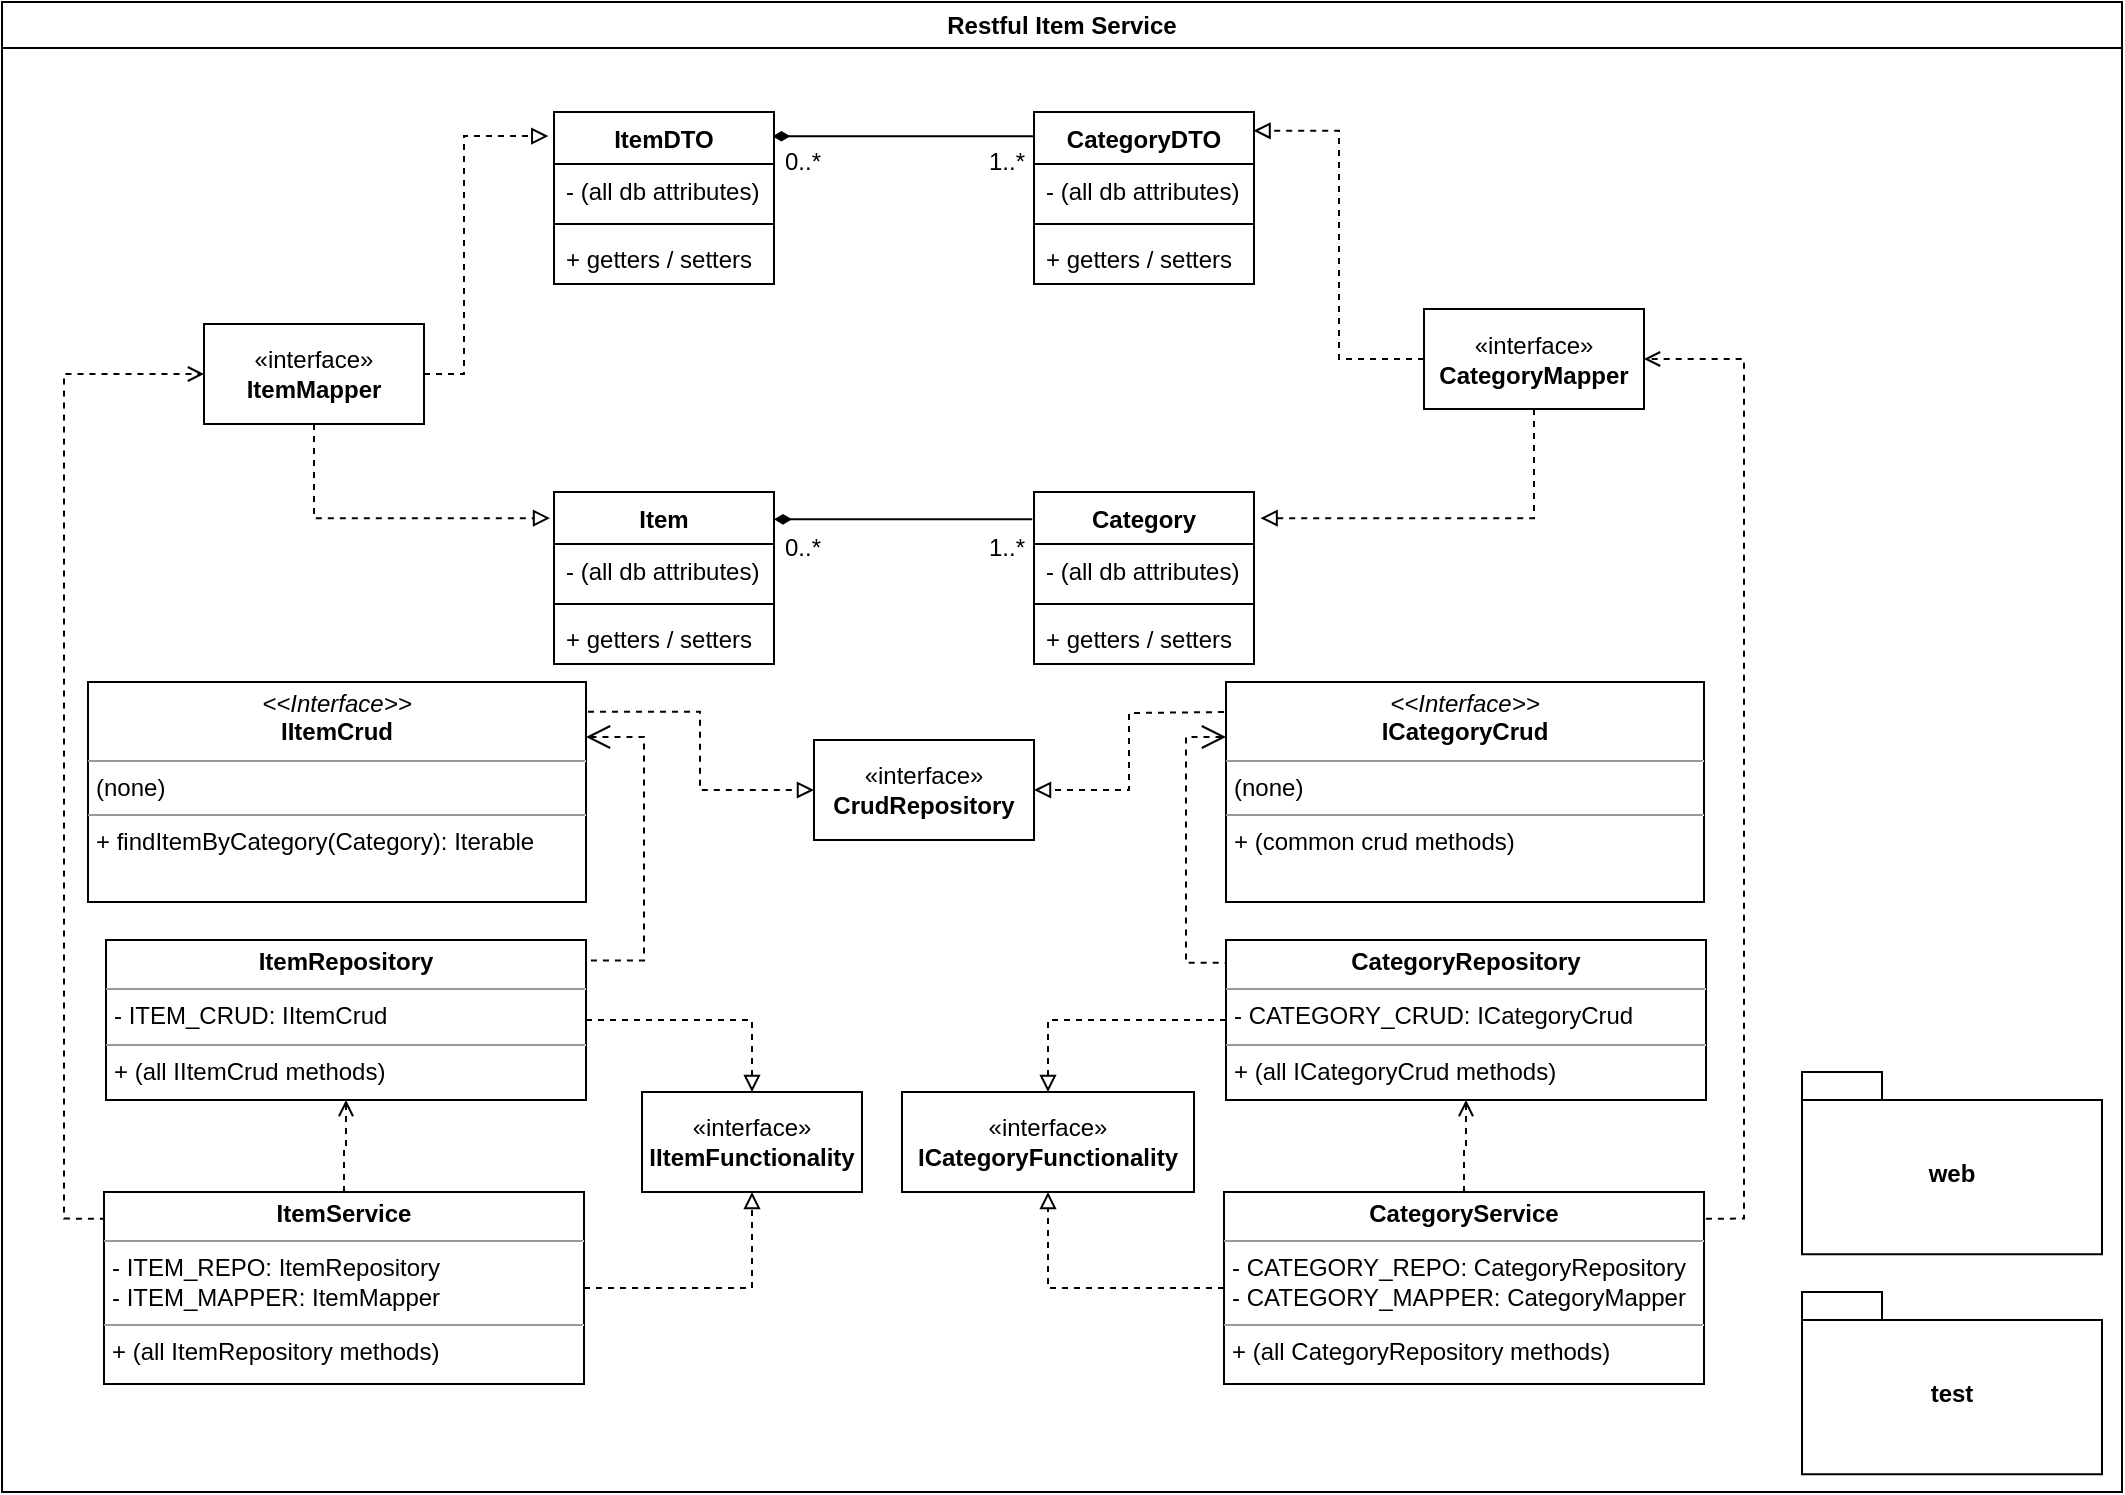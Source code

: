 <mxfile version="23.1.1" type="device">
  <diagram name="Page-1" id="jT2SBeqgrpjNxPlv2E6v">
    <mxGraphModel dx="1046" dy="729" grid="1" gridSize="10" guides="1" tooltips="1" connect="1" arrows="1" fold="1" page="1" pageScale="1" pageWidth="1100" pageHeight="850" math="0" shadow="0">
      <root>
        <mxCell id="0" />
        <mxCell id="1" parent="0" />
        <mxCell id="Uovh46UTTe6WOonXCwlF-132" value="Restful Item Service" style="swimlane;whiteSpace=wrap;html=1;startSize=23;" parent="1" vertex="1">
          <mxGeometry x="10" y="85" width="1060" height="745" as="geometry" />
        </mxCell>
        <mxCell id="wQ44f-bJAqMeGIP8EFis-55" style="edgeStyle=orthogonalEdgeStyle;rounded=0;orthogonalLoop=1;jettySize=auto;html=1;dashed=1;endArrow=block;endFill=0;exitX=1.004;exitY=0.135;exitDx=0;exitDy=0;exitPerimeter=0;" parent="Uovh46UTTe6WOonXCwlF-132" source="Uovh46UTTe6WOonXCwlF-158" target="wQ44f-bJAqMeGIP8EFis-1" edge="1">
          <mxGeometry relative="1" as="geometry" />
        </mxCell>
        <mxCell id="wQ44f-bJAqMeGIP8EFis-57" style="edgeStyle=orthogonalEdgeStyle;rounded=0;orthogonalLoop=1;jettySize=auto;html=1;entryX=0.994;entryY=0.128;entryDx=0;entryDy=0;exitX=1;exitY=0.25;exitDx=0;exitDy=0;endArrow=none;endFill=0;endSize=10;startSize=10;entryPerimeter=0;dashed=1;startArrow=open;startFill=0;" parent="Uovh46UTTe6WOonXCwlF-132" source="Uovh46UTTe6WOonXCwlF-158" target="Uovh46UTTe6WOonXCwlF-159" edge="1">
          <mxGeometry relative="1" as="geometry">
            <Array as="points">
              <mxPoint x="321" y="368" />
              <mxPoint x="321" y="479" />
            </Array>
          </mxGeometry>
        </mxCell>
        <mxCell id="Uovh46UTTe6WOonXCwlF-158" value="&lt;p style=&quot;margin:0px;margin-top:4px;text-align:center;&quot;&gt;&lt;i&gt;&amp;lt;&amp;lt;Interface&amp;gt;&amp;gt;&lt;/i&gt;&lt;br&gt;&lt;b&gt;IItemCrud&lt;/b&gt;&lt;/p&gt;&lt;hr size=&quot;1&quot;&gt;&lt;p style=&quot;margin:0px;margin-left:4px;&quot;&gt;(none)&lt;/p&gt;&lt;hr size=&quot;1&quot;&gt;&lt;p style=&quot;margin:0px;margin-left:4px;&quot;&gt;+ findItemByCategory(Category): Iterable&lt;/p&gt;" style="verticalAlign=top;align=left;overflow=fill;fontSize=12;fontFamily=Helvetica;html=1;whiteSpace=wrap;" parent="Uovh46UTTe6WOonXCwlF-132" vertex="1">
          <mxGeometry x="43" y="340" width="249" height="110" as="geometry" />
        </mxCell>
        <mxCell id="EmVn5krXSqim2Gx80bLi-3" style="edgeStyle=orthogonalEdgeStyle;rounded=0;orthogonalLoop=1;jettySize=auto;html=1;exitX=1;exitY=0.5;exitDx=0;exitDy=0;entryX=0.5;entryY=0;entryDx=0;entryDy=0;endArrow=block;endFill=0;dashed=1;" edge="1" parent="Uovh46UTTe6WOonXCwlF-132" source="Uovh46UTTe6WOonXCwlF-159" target="EmVn5krXSqim2Gx80bLi-1">
          <mxGeometry relative="1" as="geometry" />
        </mxCell>
        <mxCell id="Uovh46UTTe6WOonXCwlF-159" value="&lt;p style=&quot;margin:0px;margin-top:4px;text-align:center;&quot;&gt;&lt;b&gt;ItemRepository&lt;/b&gt;&lt;/p&gt;&lt;hr size=&quot;1&quot;&gt;&lt;p style=&quot;margin:0px;margin-left:4px;&quot;&gt;- ITEM_CRUD: IItemCrud&lt;/p&gt;&lt;hr size=&quot;1&quot;&gt;&lt;p style=&quot;margin:0px;margin-left:4px;&quot;&gt;+ (all IItemCrud methods)&lt;/p&gt;" style="verticalAlign=top;align=left;overflow=fill;fontSize=12;fontFamily=Helvetica;html=1;whiteSpace=wrap;" parent="Uovh46UTTe6WOonXCwlF-132" vertex="1">
          <mxGeometry x="52" y="469" width="240" height="80" as="geometry" />
        </mxCell>
        <mxCell id="wQ44f-bJAqMeGIP8EFis-61" value="" style="edgeStyle=orthogonalEdgeStyle;rounded=0;orthogonalLoop=1;jettySize=auto;html=1;endArrow=open;endFill=0;dashed=1;" parent="Uovh46UTTe6WOonXCwlF-132" source="Uovh46UTTe6WOonXCwlF-162" target="Uovh46UTTe6WOonXCwlF-159" edge="1">
          <mxGeometry relative="1" as="geometry" />
        </mxCell>
        <mxCell id="wQ44f-bJAqMeGIP8EFis-63" style="edgeStyle=orthogonalEdgeStyle;rounded=0;orthogonalLoop=1;jettySize=auto;html=1;exitX=0.004;exitY=0.139;exitDx=0;exitDy=0;entryX=0;entryY=0.5;entryDx=0;entryDy=0;exitPerimeter=0;endArrow=open;endFill=0;dashed=1;" parent="Uovh46UTTe6WOonXCwlF-132" source="Uovh46UTTe6WOonXCwlF-162" target="Uovh46UTTe6WOonXCwlF-156" edge="1">
          <mxGeometry relative="1" as="geometry" />
        </mxCell>
        <mxCell id="EmVn5krXSqim2Gx80bLi-9" style="edgeStyle=orthogonalEdgeStyle;rounded=0;orthogonalLoop=1;jettySize=auto;html=1;exitX=1;exitY=0.5;exitDx=0;exitDy=0;entryX=0.5;entryY=1;entryDx=0;entryDy=0;endArrow=block;endFill=0;dashed=1;" edge="1" parent="Uovh46UTTe6WOonXCwlF-132" source="Uovh46UTTe6WOonXCwlF-162" target="EmVn5krXSqim2Gx80bLi-1">
          <mxGeometry relative="1" as="geometry" />
        </mxCell>
        <mxCell id="Uovh46UTTe6WOonXCwlF-162" value="&lt;p style=&quot;margin:0px;margin-top:4px;text-align:center;&quot;&gt;&lt;b&gt;ItemService&lt;/b&gt;&lt;/p&gt;&lt;hr size=&quot;1&quot;&gt;&lt;p style=&quot;margin:0px;margin-left:4px;&quot;&gt;- ITEM_REPO: ItemRepository&lt;/p&gt;&lt;p style=&quot;margin:0px;margin-left:4px;&quot;&gt;- ITEM_MAPPER: ItemMapper&lt;/p&gt;&lt;hr size=&quot;1&quot;&gt;&lt;p style=&quot;margin:0px;margin-left:4px;&quot;&gt;+ (all ItemRepository methods)&lt;/p&gt;" style="verticalAlign=top;align=left;overflow=fill;fontSize=12;fontFamily=Helvetica;html=1;whiteSpace=wrap;" parent="Uovh46UTTe6WOonXCwlF-132" vertex="1">
          <mxGeometry x="51" y="595" width="240" height="96" as="geometry" />
        </mxCell>
        <mxCell id="wQ44f-bJAqMeGIP8EFis-1" value="«interface»&lt;br&gt;&lt;b&gt;CrudRepository&lt;/b&gt;" style="html=1;whiteSpace=wrap;" parent="Uovh46UTTe6WOonXCwlF-132" vertex="1">
          <mxGeometry x="406" y="369" width="110" height="50" as="geometry" />
        </mxCell>
        <mxCell id="wQ44f-bJAqMeGIP8EFis-62" value="" style="edgeStyle=orthogonalEdgeStyle;rounded=0;orthogonalLoop=1;jettySize=auto;html=1;endArrow=open;endFill=0;dashed=1;" parent="Uovh46UTTe6WOonXCwlF-132" source="wQ44f-bJAqMeGIP8EFis-51" target="wQ44f-bJAqMeGIP8EFis-53" edge="1">
          <mxGeometry relative="1" as="geometry" />
        </mxCell>
        <mxCell id="wQ44f-bJAqMeGIP8EFis-64" style="edgeStyle=orthogonalEdgeStyle;rounded=0;orthogonalLoop=1;jettySize=auto;html=1;exitX=1.004;exitY=0.139;exitDx=0;exitDy=0;entryX=1;entryY=0.5;entryDx=0;entryDy=0;endArrow=open;endFill=0;dashed=1;exitPerimeter=0;" parent="Uovh46UTTe6WOonXCwlF-132" source="wQ44f-bJAqMeGIP8EFis-51" target="wQ44f-bJAqMeGIP8EFis-34" edge="1">
          <mxGeometry relative="1" as="geometry" />
        </mxCell>
        <mxCell id="EmVn5krXSqim2Gx80bLi-8" style="edgeStyle=orthogonalEdgeStyle;rounded=0;orthogonalLoop=1;jettySize=auto;html=1;exitX=0;exitY=0.5;exitDx=0;exitDy=0;entryX=0.5;entryY=1;entryDx=0;entryDy=0;endArrow=block;endFill=0;dashed=1;" edge="1" parent="Uovh46UTTe6WOonXCwlF-132" source="wQ44f-bJAqMeGIP8EFis-51" target="EmVn5krXSqim2Gx80bLi-2">
          <mxGeometry relative="1" as="geometry" />
        </mxCell>
        <mxCell id="wQ44f-bJAqMeGIP8EFis-51" value="&lt;p style=&quot;margin:0px;margin-top:4px;text-align:center;&quot;&gt;&lt;b&gt;CategoryService&lt;/b&gt;&lt;/p&gt;&lt;hr size=&quot;1&quot;&gt;&lt;p style=&quot;margin:0px;margin-left:4px;&quot;&gt;- CATEGORY_REPO: CategoryRepository&lt;/p&gt;&lt;p style=&quot;margin:0px;margin-left:4px;&quot;&gt;- CATEGORY_MAPPER: CategoryMapper&lt;/p&gt;&lt;hr size=&quot;1&quot;&gt;&lt;p style=&quot;margin:0px;margin-left:4px;&quot;&gt;+ (all CategoryRepository methods)&lt;/p&gt;" style="verticalAlign=top;align=left;overflow=fill;fontSize=12;fontFamily=Helvetica;html=1;whiteSpace=wrap;" parent="Uovh46UTTe6WOonXCwlF-132" vertex="1">
          <mxGeometry x="611" y="595" width="240" height="96" as="geometry" />
        </mxCell>
        <mxCell id="EmVn5krXSqim2Gx80bLi-7" style="edgeStyle=orthogonalEdgeStyle;rounded=0;orthogonalLoop=1;jettySize=auto;html=1;exitX=0;exitY=0.5;exitDx=0;exitDy=0;entryX=0.5;entryY=0;entryDx=0;entryDy=0;endArrow=block;endFill=0;dashed=1;" edge="1" parent="Uovh46UTTe6WOonXCwlF-132" source="wQ44f-bJAqMeGIP8EFis-53" target="EmVn5krXSqim2Gx80bLi-2">
          <mxGeometry relative="1" as="geometry" />
        </mxCell>
        <mxCell id="wQ44f-bJAqMeGIP8EFis-53" value="&lt;p style=&quot;margin:0px;margin-top:4px;text-align:center;&quot;&gt;&lt;b&gt;CategoryRepository&lt;/b&gt;&lt;/p&gt;&lt;hr size=&quot;1&quot;&gt;&lt;p style=&quot;margin:0px;margin-left:4px;&quot;&gt;- CATEGORY_CRUD: ICategoryCrud&lt;/p&gt;&lt;hr size=&quot;1&quot;&gt;&lt;p style=&quot;margin:0px;margin-left:4px;&quot;&gt;+ (all ICategoryCrud methods)&lt;/p&gt;" style="verticalAlign=top;align=left;overflow=fill;fontSize=12;fontFamily=Helvetica;html=1;whiteSpace=wrap;" parent="Uovh46UTTe6WOonXCwlF-132" vertex="1">
          <mxGeometry x="612" y="469.0" width="240" height="80" as="geometry" />
        </mxCell>
        <mxCell id="wQ44f-bJAqMeGIP8EFis-56" style="edgeStyle=orthogonalEdgeStyle;rounded=0;orthogonalLoop=1;jettySize=auto;html=1;entryX=1;entryY=0.5;entryDx=0;entryDy=0;endArrow=block;endFill=0;dashed=1;" parent="Uovh46UTTe6WOonXCwlF-132" target="wQ44f-bJAqMeGIP8EFis-1" edge="1">
          <mxGeometry relative="1" as="geometry">
            <mxPoint x="611" y="355" as="sourcePoint" />
          </mxGeometry>
        </mxCell>
        <mxCell id="wQ44f-bJAqMeGIP8EFis-54" value="&lt;p style=&quot;margin:0px;margin-top:4px;text-align:center;&quot;&gt;&lt;i&gt;&amp;lt;&amp;lt;Interface&amp;gt;&amp;gt;&lt;/i&gt;&lt;br&gt;&lt;b&gt;ICategoryCrud&lt;/b&gt;&lt;/p&gt;&lt;hr size=&quot;1&quot;&gt;&lt;p style=&quot;margin:0px;margin-left:4px;&quot;&gt;(none)&lt;/p&gt;&lt;hr size=&quot;1&quot;&gt;&lt;p style=&quot;margin:0px;margin-left:4px;&quot;&gt;+ (common crud methods)&lt;/p&gt;" style="verticalAlign=top;align=left;overflow=fill;fontSize=12;fontFamily=Helvetica;html=1;whiteSpace=wrap;" parent="Uovh46UTTe6WOonXCwlF-132" vertex="1">
          <mxGeometry x="612" y="340" width="239" height="110" as="geometry" />
        </mxCell>
        <mxCell id="wQ44f-bJAqMeGIP8EFis-46" style="edgeStyle=orthogonalEdgeStyle;rounded=0;orthogonalLoop=1;jettySize=auto;html=1;exitX=1;exitY=0.159;exitDx=0;exitDy=0;entryX=-0.008;entryY=0.159;entryDx=0;entryDy=0;endArrow=none;endFill=0;startArrow=diamondThin;startFill=1;targetPerimeterSpacing=10;sourcePerimeterSpacing=10;entryPerimeter=0;exitPerimeter=0;" parent="Uovh46UTTe6WOonXCwlF-132" source="Uovh46UTTe6WOonXCwlF-148" target="wQ44f-bJAqMeGIP8EFis-26" edge="1">
          <mxGeometry relative="1" as="geometry" />
        </mxCell>
        <mxCell id="wQ44f-bJAqMeGIP8EFis-45" style="edgeStyle=orthogonalEdgeStyle;rounded=0;orthogonalLoop=1;jettySize=auto;html=1;exitX=0.993;exitY=0.141;exitDx=0;exitDy=0;entryX=0.011;entryY=0.141;entryDx=0;entryDy=0;endArrow=none;endFill=0;startArrow=diamondThin;startFill=1;endSize=6;targetPerimeterSpacing=10;sourcePerimeterSpacing=10;entryPerimeter=0;exitPerimeter=0;" parent="Uovh46UTTe6WOonXCwlF-132" source="Uovh46UTTe6WOonXCwlF-152" target="wQ44f-bJAqMeGIP8EFis-30" edge="1">
          <mxGeometry relative="1" as="geometry" />
        </mxCell>
        <mxCell id="Uovh46UTTe6WOonXCwlF-156" value="«interface»&lt;br&gt;&lt;b&gt;ItemMapper&lt;/b&gt;" style="html=1;whiteSpace=wrap;" parent="Uovh46UTTe6WOonXCwlF-132" vertex="1">
          <mxGeometry x="101" y="161" width="110" height="50" as="geometry" />
        </mxCell>
        <mxCell id="wQ44f-bJAqMeGIP8EFis-34" value="«interface»&lt;br&gt;&lt;b&gt;CategoryMapper&lt;/b&gt;" style="html=1;whiteSpace=wrap;" parent="Uovh46UTTe6WOonXCwlF-132" vertex="1">
          <mxGeometry x="711" y="153.5" width="110" height="50" as="geometry" />
        </mxCell>
        <mxCell id="wQ44f-bJAqMeGIP8EFis-39" style="edgeStyle=orthogonalEdgeStyle;rounded=0;orthogonalLoop=1;jettySize=auto;html=1;entryX=0.998;entryY=0.109;entryDx=0;entryDy=0;entryPerimeter=0;endArrow=block;endFill=0;dashed=1;" parent="Uovh46UTTe6WOonXCwlF-132" source="wQ44f-bJAqMeGIP8EFis-34" target="wQ44f-bJAqMeGIP8EFis-30" edge="1">
          <mxGeometry relative="1" as="geometry" />
        </mxCell>
        <mxCell id="wQ44f-bJAqMeGIP8EFis-40" style="edgeStyle=orthogonalEdgeStyle;rounded=0;orthogonalLoop=1;jettySize=auto;html=1;entryX=-0.026;entryY=0.14;entryDx=0;entryDy=0;entryPerimeter=0;endArrow=block;endFill=0;dashed=1;" parent="Uovh46UTTe6WOonXCwlF-132" source="Uovh46UTTe6WOonXCwlF-156" target="Uovh46UTTe6WOonXCwlF-152" edge="1">
          <mxGeometry relative="1" as="geometry">
            <Array as="points">
              <mxPoint x="231" y="186" />
              <mxPoint x="231" y="67" />
            </Array>
          </mxGeometry>
        </mxCell>
        <mxCell id="wQ44f-bJAqMeGIP8EFis-43" style="edgeStyle=orthogonalEdgeStyle;rounded=0;orthogonalLoop=1;jettySize=auto;html=1;entryX=-0.018;entryY=0.152;entryDx=0;entryDy=0;entryPerimeter=0;dashed=1;endArrow=block;endFill=0;" parent="Uovh46UTTe6WOonXCwlF-132" source="Uovh46UTTe6WOonXCwlF-156" target="Uovh46UTTe6WOonXCwlF-148" edge="1">
          <mxGeometry relative="1" as="geometry">
            <Array as="points">
              <mxPoint x="156" y="258" />
            </Array>
          </mxGeometry>
        </mxCell>
        <mxCell id="wQ44f-bJAqMeGIP8EFis-44" style="edgeStyle=orthogonalEdgeStyle;rounded=0;orthogonalLoop=1;jettySize=auto;html=1;entryX=1.03;entryY=0.152;entryDx=0;entryDy=0;entryPerimeter=0;exitX=0.5;exitY=1;exitDx=0;exitDy=0;endArrow=block;endFill=0;dashed=1;" parent="Uovh46UTTe6WOonXCwlF-132" source="wQ44f-bJAqMeGIP8EFis-34" target="wQ44f-bJAqMeGIP8EFis-26" edge="1">
          <mxGeometry relative="1" as="geometry">
            <Array as="points">
              <mxPoint x="766" y="258" />
            </Array>
          </mxGeometry>
        </mxCell>
        <mxCell id="wQ44f-bJAqMeGIP8EFis-47" value="1..*" style="text;html=1;align=center;verticalAlign=middle;resizable=0;points=[];autosize=1;strokeColor=none;fillColor=none;" parent="Uovh46UTTe6WOonXCwlF-132" vertex="1">
          <mxGeometry x="482" y="65" width="40" height="30" as="geometry" />
        </mxCell>
        <mxCell id="wQ44f-bJAqMeGIP8EFis-48" value="0..*" style="text;html=1;align=center;verticalAlign=middle;resizable=0;points=[];autosize=1;strokeColor=none;fillColor=none;" parent="Uovh46UTTe6WOonXCwlF-132" vertex="1">
          <mxGeometry x="380" y="65" width="40" height="30" as="geometry" />
        </mxCell>
        <mxCell id="Uovh46UTTe6WOonXCwlF-148" value="Item" style="swimlane;fontStyle=1;align=center;verticalAlign=top;childLayout=stackLayout;horizontal=1;startSize=26;horizontalStack=0;resizeParent=1;resizeParentMax=0;resizeLast=0;collapsible=1;marginBottom=0;whiteSpace=wrap;html=1;" parent="Uovh46UTTe6WOonXCwlF-132" vertex="1">
          <mxGeometry x="276" y="245" width="110" height="86" as="geometry" />
        </mxCell>
        <mxCell id="Uovh46UTTe6WOonXCwlF-149" value="- (all db attributes)" style="text;strokeColor=none;fillColor=none;align=left;verticalAlign=top;spacingLeft=4;spacingRight=4;overflow=hidden;rotatable=0;points=[[0,0.5],[1,0.5]];portConstraint=eastwest;whiteSpace=wrap;html=1;" parent="Uovh46UTTe6WOonXCwlF-148" vertex="1">
          <mxGeometry y="26" width="110" height="26" as="geometry" />
        </mxCell>
        <mxCell id="Uovh46UTTe6WOonXCwlF-150" value="" style="line;strokeWidth=1;fillColor=none;align=left;verticalAlign=middle;spacingTop=-1;spacingLeft=3;spacingRight=3;rotatable=0;labelPosition=right;points=[];portConstraint=eastwest;strokeColor=inherit;" parent="Uovh46UTTe6WOonXCwlF-148" vertex="1">
          <mxGeometry y="52" width="110" height="8" as="geometry" />
        </mxCell>
        <mxCell id="Uovh46UTTe6WOonXCwlF-151" value="+ getters / setters" style="text;strokeColor=none;fillColor=none;align=left;verticalAlign=top;spacingLeft=4;spacingRight=4;overflow=hidden;rotatable=0;points=[[0,0.5],[1,0.5]];portConstraint=eastwest;whiteSpace=wrap;html=1;" parent="Uovh46UTTe6WOonXCwlF-148" vertex="1">
          <mxGeometry y="60" width="110" height="26" as="geometry" />
        </mxCell>
        <mxCell id="wQ44f-bJAqMeGIP8EFis-26" value="Category" style="swimlane;fontStyle=1;align=center;verticalAlign=top;childLayout=stackLayout;horizontal=1;startSize=26;horizontalStack=0;resizeParent=1;resizeParentMax=0;resizeLast=0;collapsible=1;marginBottom=0;whiteSpace=wrap;html=1;" parent="Uovh46UTTe6WOonXCwlF-132" vertex="1">
          <mxGeometry x="516" y="245" width="110" height="86" as="geometry" />
        </mxCell>
        <mxCell id="wQ44f-bJAqMeGIP8EFis-27" value="- (all db attributes)" style="text;strokeColor=none;fillColor=none;align=left;verticalAlign=top;spacingLeft=4;spacingRight=4;overflow=hidden;rotatable=0;points=[[0,0.5],[1,0.5]];portConstraint=eastwest;whiteSpace=wrap;html=1;" parent="wQ44f-bJAqMeGIP8EFis-26" vertex="1">
          <mxGeometry y="26" width="110" height="26" as="geometry" />
        </mxCell>
        <mxCell id="wQ44f-bJAqMeGIP8EFis-28" value="" style="line;strokeWidth=1;fillColor=none;align=left;verticalAlign=middle;spacingTop=-1;spacingLeft=3;spacingRight=3;rotatable=0;labelPosition=right;points=[];portConstraint=eastwest;strokeColor=inherit;" parent="wQ44f-bJAqMeGIP8EFis-26" vertex="1">
          <mxGeometry y="52" width="110" height="8" as="geometry" />
        </mxCell>
        <mxCell id="wQ44f-bJAqMeGIP8EFis-29" value="+ getters / setters" style="text;strokeColor=none;fillColor=none;align=left;verticalAlign=top;spacingLeft=4;spacingRight=4;overflow=hidden;rotatable=0;points=[[0,0.5],[1,0.5]];portConstraint=eastwest;whiteSpace=wrap;html=1;" parent="wQ44f-bJAqMeGIP8EFis-26" vertex="1">
          <mxGeometry y="60" width="110" height="26" as="geometry" />
        </mxCell>
        <mxCell id="Uovh46UTTe6WOonXCwlF-152" value="ItemDTO" style="swimlane;fontStyle=1;align=center;verticalAlign=top;childLayout=stackLayout;horizontal=1;startSize=26;horizontalStack=0;resizeParent=1;resizeParentMax=0;resizeLast=0;collapsible=1;marginBottom=0;whiteSpace=wrap;html=1;" parent="Uovh46UTTe6WOonXCwlF-132" vertex="1">
          <mxGeometry x="276" y="55" width="110" height="86" as="geometry" />
        </mxCell>
        <mxCell id="Uovh46UTTe6WOonXCwlF-153" value="- (all db attributes)" style="text;strokeColor=none;fillColor=none;align=left;verticalAlign=top;spacingLeft=4;spacingRight=4;overflow=hidden;rotatable=0;points=[[0,0.5],[1,0.5]];portConstraint=eastwest;whiteSpace=wrap;html=1;" parent="Uovh46UTTe6WOonXCwlF-152" vertex="1">
          <mxGeometry y="26" width="110" height="26" as="geometry" />
        </mxCell>
        <mxCell id="Uovh46UTTe6WOonXCwlF-154" value="" style="line;strokeWidth=1;fillColor=none;align=left;verticalAlign=middle;spacingTop=-1;spacingLeft=3;spacingRight=3;rotatable=0;labelPosition=right;points=[];portConstraint=eastwest;strokeColor=inherit;" parent="Uovh46UTTe6WOonXCwlF-152" vertex="1">
          <mxGeometry y="52" width="110" height="8" as="geometry" />
        </mxCell>
        <mxCell id="Uovh46UTTe6WOonXCwlF-155" value="+ getters / setters" style="text;strokeColor=none;fillColor=none;align=left;verticalAlign=top;spacingLeft=4;spacingRight=4;overflow=hidden;rotatable=0;points=[[0,0.5],[1,0.5]];portConstraint=eastwest;whiteSpace=wrap;html=1;" parent="Uovh46UTTe6WOonXCwlF-152" vertex="1">
          <mxGeometry y="60" width="110" height="26" as="geometry" />
        </mxCell>
        <mxCell id="wQ44f-bJAqMeGIP8EFis-30" value="CategoryDTO" style="swimlane;fontStyle=1;align=center;verticalAlign=top;childLayout=stackLayout;horizontal=1;startSize=26;horizontalStack=0;resizeParent=1;resizeParentMax=0;resizeLast=0;collapsible=1;marginBottom=0;whiteSpace=wrap;html=1;" parent="Uovh46UTTe6WOonXCwlF-132" vertex="1">
          <mxGeometry x="516" y="55" width="110" height="86" as="geometry" />
        </mxCell>
        <mxCell id="wQ44f-bJAqMeGIP8EFis-31" value="- (all db attributes)" style="text;strokeColor=none;fillColor=none;align=left;verticalAlign=top;spacingLeft=4;spacingRight=4;overflow=hidden;rotatable=0;points=[[0,0.5],[1,0.5]];portConstraint=eastwest;whiteSpace=wrap;html=1;" parent="wQ44f-bJAqMeGIP8EFis-30" vertex="1">
          <mxGeometry y="26" width="110" height="26" as="geometry" />
        </mxCell>
        <mxCell id="wQ44f-bJAqMeGIP8EFis-32" value="" style="line;strokeWidth=1;fillColor=none;align=left;verticalAlign=middle;spacingTop=-1;spacingLeft=3;spacingRight=3;rotatable=0;labelPosition=right;points=[];portConstraint=eastwest;strokeColor=inherit;" parent="wQ44f-bJAqMeGIP8EFis-30" vertex="1">
          <mxGeometry y="52" width="110" height="8" as="geometry" />
        </mxCell>
        <mxCell id="wQ44f-bJAqMeGIP8EFis-33" value="+ getters / setters" style="text;strokeColor=none;fillColor=none;align=left;verticalAlign=top;spacingLeft=4;spacingRight=4;overflow=hidden;rotatable=0;points=[[0,0.5],[1,0.5]];portConstraint=eastwest;whiteSpace=wrap;html=1;" parent="wQ44f-bJAqMeGIP8EFis-30" vertex="1">
          <mxGeometry y="60" width="110" height="26" as="geometry" />
        </mxCell>
        <mxCell id="wQ44f-bJAqMeGIP8EFis-50" value="0..*" style="text;html=1;align=center;verticalAlign=middle;resizable=0;points=[];autosize=1;strokeColor=none;fillColor=none;" parent="Uovh46UTTe6WOonXCwlF-132" vertex="1">
          <mxGeometry x="380" y="258" width="40" height="30" as="geometry" />
        </mxCell>
        <mxCell id="wQ44f-bJAqMeGIP8EFis-49" value="1..*" style="text;html=1;align=center;verticalAlign=middle;resizable=0;points=[];autosize=1;strokeColor=none;fillColor=none;" parent="Uovh46UTTe6WOonXCwlF-132" vertex="1">
          <mxGeometry x="482" y="258" width="40" height="30" as="geometry" />
        </mxCell>
        <mxCell id="wQ44f-bJAqMeGIP8EFis-24" value="web" style="shape=folder;fontStyle=1;spacingTop=10;tabWidth=40;tabHeight=14;tabPosition=left;html=1;whiteSpace=wrap;" parent="Uovh46UTTe6WOonXCwlF-132" vertex="1">
          <mxGeometry x="900" y="535" width="150" height="91.07" as="geometry" />
        </mxCell>
        <mxCell id="wQ44f-bJAqMeGIP8EFis-25" value="test" style="shape=folder;fontStyle=1;spacingTop=10;tabWidth=40;tabHeight=14;tabPosition=left;html=1;whiteSpace=wrap;" parent="Uovh46UTTe6WOonXCwlF-132" vertex="1">
          <mxGeometry x="900" y="645" width="150" height="91.07" as="geometry" />
        </mxCell>
        <mxCell id="wQ44f-bJAqMeGIP8EFis-59" style="edgeStyle=orthogonalEdgeStyle;rounded=0;orthogonalLoop=1;jettySize=auto;html=1;exitX=0;exitY=0.25;exitDx=0;exitDy=0;entryX=0;entryY=0.143;entryDx=0;entryDy=0;entryPerimeter=0;endArrow=none;endFill=0;endSize=10;startSize=10;dashed=1;startArrow=open;startFill=0;" parent="Uovh46UTTe6WOonXCwlF-132" source="wQ44f-bJAqMeGIP8EFis-54" target="wQ44f-bJAqMeGIP8EFis-53" edge="1">
          <mxGeometry relative="1" as="geometry" />
        </mxCell>
        <mxCell id="EmVn5krXSqim2Gx80bLi-1" value="«interface»&lt;br&gt;&lt;b&gt;IItemFunctionality&lt;/b&gt;" style="html=1;whiteSpace=wrap;" vertex="1" parent="Uovh46UTTe6WOonXCwlF-132">
          <mxGeometry x="320" y="545" width="110" height="50" as="geometry" />
        </mxCell>
        <mxCell id="EmVn5krXSqim2Gx80bLi-2" value="«interface»&lt;br&gt;&lt;b&gt;ICategoryFunctionality&lt;/b&gt;" style="html=1;whiteSpace=wrap;" vertex="1" parent="Uovh46UTTe6WOonXCwlF-132">
          <mxGeometry x="450" y="545" width="146" height="50" as="geometry" />
        </mxCell>
      </root>
    </mxGraphModel>
  </diagram>
</mxfile>
